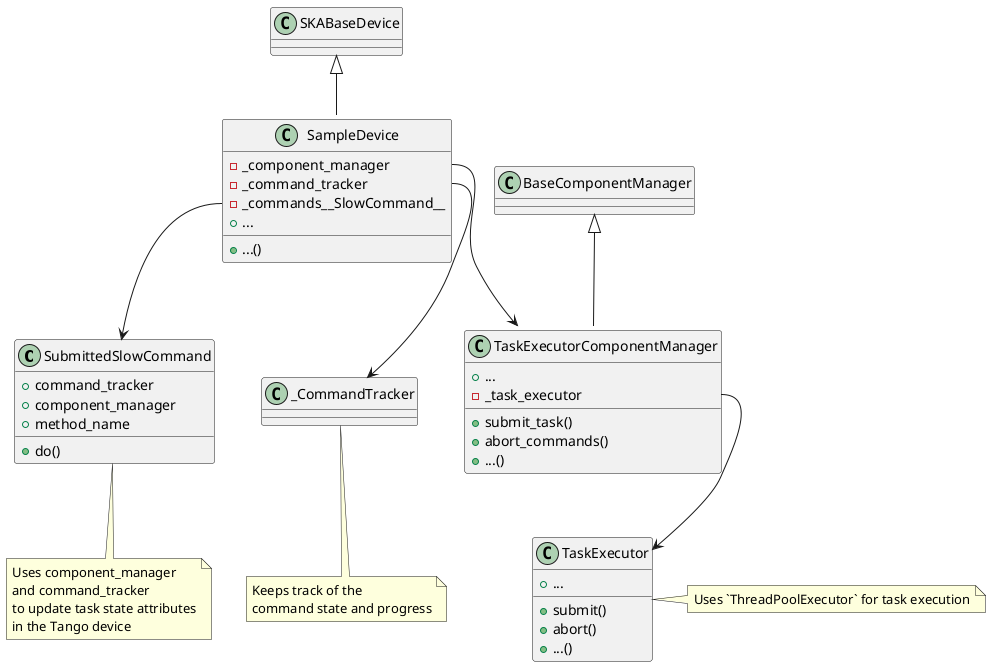 @startuml

class SubmittedSlowCommand {
+ command_tracker
+ component_manager
+ method_name
+ do()
}
note bottom: Uses component_manager\nand command_tracker\nto update task state attributes\nin the Tango device


class _CommandTracker
note bottom: Keeps track of the\ncommand state and progress

class SampleDevice {
- _component_manager
- _command_tracker
- _commands__SlowCommand__
+ ...
+ ...()
}

class SampleDevice extends SKABaseDevice 

class BaseComponentManager

class TaskExecutor {
+ ...
+ submit()
+ abort()
+ ...()
}
note right: Uses `ThreadPoolExecutor` for task execution

class TaskExecutorComponentManager {
+ ...
+ submit_task()
+ abort_commands()
- _task_executor
+ ...()
}

class TaskExecutorComponentManager extends BaseComponentManager

SampleDevice::_component_manager --> TaskExecutorComponentManager
SampleDevice::_command_tracker --> _CommandTracker
SampleDevice::_commands__SlowCommand__ --> SubmittedSlowCommand
TaskExecutorComponentManager::_task_executor --> TaskExecutor


@enduml

